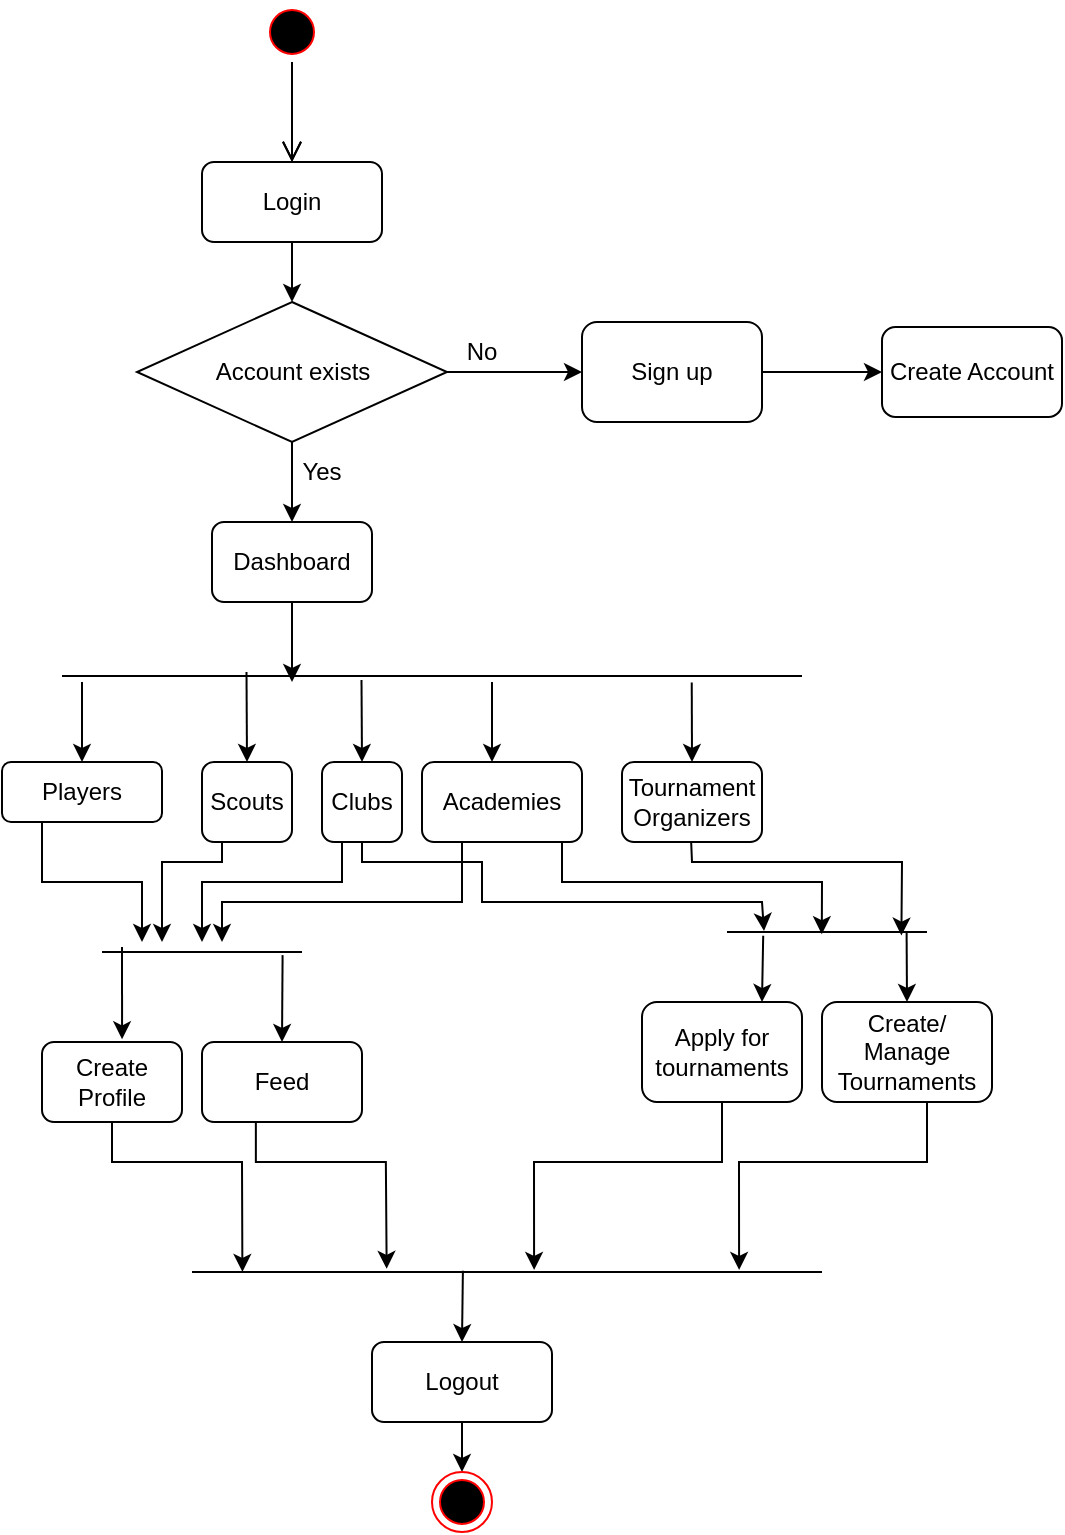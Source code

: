 <mxfile version="20.0.2" type="github">
  <diagram id="UdVXalaIFyV3JvYgVIU5" name="Page-1">
    <mxGraphModel dx="1117" dy="637" grid="1" gridSize="10" guides="1" tooltips="1" connect="1" arrows="1" fold="1" page="1" pageScale="1" pageWidth="827" pageHeight="1169" math="0" shadow="0">
      <root>
        <mxCell id="0" />
        <mxCell id="1" parent="0" />
        <mxCell id="X-x3WmzN7NNkeGSFywyI-3" value="Login" style="rounded=1;whiteSpace=wrap;html=1;fillColor=#FFFFFF;strokeWidth=1;" vertex="1" parent="1">
          <mxGeometry x="250" y="190" width="90" height="40" as="geometry" />
        </mxCell>
        <mxCell id="X-x3WmzN7NNkeGSFywyI-4" value="" style="ellipse;html=1;shape=startState;fillColor=#000000;strokeColor=#ff0000;strokeWidth=1;" vertex="1" parent="1">
          <mxGeometry x="280" y="110" width="30" height="30" as="geometry" />
        </mxCell>
        <mxCell id="X-x3WmzN7NNkeGSFywyI-5" value="" style="edgeStyle=orthogonalEdgeStyle;html=1;verticalAlign=bottom;endArrow=open;endSize=8;strokeColor=#000000;rounded=0;strokeWidth=1;" edge="1" source="X-x3WmzN7NNkeGSFywyI-4" parent="1">
          <mxGeometry relative="1" as="geometry">
            <mxPoint x="295" y="190" as="targetPoint" />
          </mxGeometry>
        </mxCell>
        <mxCell id="X-x3WmzN7NNkeGSFywyI-8" value="" style="endArrow=classic;html=1;rounded=0;strokeColor=#000000;exitX=0.5;exitY=1;exitDx=0;exitDy=0;strokeWidth=1;" edge="1" parent="1" source="X-x3WmzN7NNkeGSFywyI-3" target="X-x3WmzN7NNkeGSFywyI-9">
          <mxGeometry width="50" height="50" relative="1" as="geometry">
            <mxPoint x="300" y="340" as="sourcePoint" />
            <mxPoint x="295" y="290" as="targetPoint" />
          </mxGeometry>
        </mxCell>
        <mxCell id="X-x3WmzN7NNkeGSFywyI-15" style="edgeStyle=orthogonalEdgeStyle;rounded=0;orthogonalLoop=1;jettySize=auto;html=1;strokeColor=#000000;strokeWidth=1;" edge="1" parent="1" source="X-x3WmzN7NNkeGSFywyI-9">
          <mxGeometry relative="1" as="geometry">
            <mxPoint x="295" y="370" as="targetPoint" />
          </mxGeometry>
        </mxCell>
        <mxCell id="X-x3WmzN7NNkeGSFywyI-9" value="Account exists" style="rhombus;whiteSpace=wrap;html=1;fillColor=#FFFFFF;strokeWidth=1;" vertex="1" parent="1">
          <mxGeometry x="217.5" y="260" width="155" height="70" as="geometry" />
        </mxCell>
        <mxCell id="X-x3WmzN7NNkeGSFywyI-10" value="" style="endArrow=classic;html=1;rounded=0;strokeColor=#000000;exitX=1;exitY=0.5;exitDx=0;exitDy=0;strokeWidth=1;" edge="1" parent="1" source="X-x3WmzN7NNkeGSFywyI-9">
          <mxGeometry width="50" height="50" relative="1" as="geometry">
            <mxPoint x="530" y="340" as="sourcePoint" />
            <mxPoint x="440" y="295" as="targetPoint" />
          </mxGeometry>
        </mxCell>
        <mxCell id="X-x3WmzN7NNkeGSFywyI-11" value="No" style="text;html=1;strokeColor=none;fillColor=none;align=center;verticalAlign=middle;whiteSpace=wrap;rounded=0;strokeWidth=1;" vertex="1" parent="1">
          <mxGeometry x="360" y="270" width="60" height="30" as="geometry" />
        </mxCell>
        <mxCell id="X-x3WmzN7NNkeGSFywyI-12" value="Yes" style="text;html=1;strokeColor=none;fillColor=none;align=center;verticalAlign=middle;whiteSpace=wrap;rounded=0;strokeWidth=1;" vertex="1" parent="1">
          <mxGeometry x="280" y="330" width="60" height="30" as="geometry" />
        </mxCell>
        <mxCell id="X-x3WmzN7NNkeGSFywyI-17" value="Sign up" style="rounded=1;whiteSpace=wrap;html=1;fillColor=#FFFFFF;strokeWidth=1;" vertex="1" parent="1">
          <mxGeometry x="440" y="270" width="90" height="50" as="geometry" />
        </mxCell>
        <mxCell id="X-x3WmzN7NNkeGSFywyI-18" value="Dashboard" style="rounded=1;whiteSpace=wrap;html=1;fillColor=#FFFFFF;strokeWidth=1;" vertex="1" parent="1">
          <mxGeometry x="255" y="370" width="80" height="40" as="geometry" />
        </mxCell>
        <mxCell id="X-x3WmzN7NNkeGSFywyI-19" value="" style="edgeStyle=orthogonalEdgeStyle;html=1;verticalAlign=bottom;endArrow=open;endSize=8;strokeColor=#000000;rounded=0;strokeWidth=1;" edge="1" parent="1" source="X-x3WmzN7NNkeGSFywyI-4">
          <mxGeometry relative="1" as="geometry">
            <mxPoint x="295" y="190" as="targetPoint" />
            <mxPoint x="295" y="140" as="sourcePoint" />
            <Array as="points">
              <mxPoint x="295" y="180" />
              <mxPoint x="295" y="180" />
            </Array>
          </mxGeometry>
        </mxCell>
        <mxCell id="X-x3WmzN7NNkeGSFywyI-21" value="" style="endArrow=classic;html=1;rounded=0;strokeColor=#000000;exitX=0.5;exitY=1;exitDx=0;exitDy=0;strokeWidth=1;" edge="1" parent="1" source="X-x3WmzN7NNkeGSFywyI-18">
          <mxGeometry width="50" height="50" relative="1" as="geometry">
            <mxPoint x="300" y="540" as="sourcePoint" />
            <mxPoint x="295" y="450" as="targetPoint" />
          </mxGeometry>
        </mxCell>
        <mxCell id="X-x3WmzN7NNkeGSFywyI-22" value="" style="line;strokeWidth=1;fillColor=none;align=left;verticalAlign=middle;spacingTop=-1;spacingLeft=3;spacingRight=3;rotatable=0;labelPosition=right;points=[];portConstraint=eastwest;" vertex="1" parent="1">
          <mxGeometry x="180" y="445" width="370" height="4" as="geometry" />
        </mxCell>
        <mxCell id="X-x3WmzN7NNkeGSFywyI-24" value="" style="endArrow=classic;html=1;rounded=0;strokeColor=#000000;strokeWidth=1;" edge="1" parent="1">
          <mxGeometry width="50" height="50" relative="1" as="geometry">
            <mxPoint x="190" y="450" as="sourcePoint" />
            <mxPoint x="190" y="490" as="targetPoint" />
            <Array as="points" />
          </mxGeometry>
        </mxCell>
        <mxCell id="X-x3WmzN7NNkeGSFywyI-31" value="" style="endArrow=classic;html=1;rounded=0;strokeColor=#000000;entryX=0.5;entryY=0;entryDx=0;entryDy=0;strokeWidth=1;" edge="1" parent="1" target="X-x3WmzN7NNkeGSFywyI-34">
          <mxGeometry width="50" height="50" relative="1" as="geometry">
            <mxPoint x="272.25" y="445" as="sourcePoint" />
            <mxPoint x="272.75" y="490" as="targetPoint" />
          </mxGeometry>
        </mxCell>
        <mxCell id="X-x3WmzN7NNkeGSFywyI-32" value="Players" style="rounded=1;whiteSpace=wrap;html=1;strokeWidth=1;fillColor=#FFFFFF;" vertex="1" parent="1">
          <mxGeometry x="150" y="490" width="80" height="30" as="geometry" />
        </mxCell>
        <mxCell id="X-x3WmzN7NNkeGSFywyI-34" value="Scouts" style="rounded=1;whiteSpace=wrap;html=1;strokeWidth=1;fillColor=#FFFFFF;" vertex="1" parent="1">
          <mxGeometry x="250" y="490" width="45" height="40" as="geometry" />
        </mxCell>
        <mxCell id="X-x3WmzN7NNkeGSFywyI-36" value="Academies" style="rounded=1;whiteSpace=wrap;html=1;strokeWidth=1;fillColor=#FFFFFF;" vertex="1" parent="1">
          <mxGeometry x="360" y="490" width="80" height="40" as="geometry" />
        </mxCell>
        <mxCell id="X-x3WmzN7NNkeGSFywyI-37" value="" style="endArrow=classic;html=1;rounded=0;strokeColor=#000000;strokeWidth=1;" edge="1" parent="1">
          <mxGeometry width="50" height="50" relative="1" as="geometry">
            <mxPoint x="395" y="450" as="sourcePoint" />
            <mxPoint x="395" y="490" as="targetPoint" />
          </mxGeometry>
        </mxCell>
        <mxCell id="X-x3WmzN7NNkeGSFywyI-38" value="" style="line;strokeWidth=1;fillColor=none;align=left;verticalAlign=middle;spacingTop=-1;spacingLeft=3;spacingRight=3;rotatable=0;labelPosition=right;points=[];portConstraint=eastwest;" vertex="1" parent="1">
          <mxGeometry x="200" y="580" width="100" height="10" as="geometry" />
        </mxCell>
        <mxCell id="X-x3WmzN7NNkeGSFywyI-40" value="Create Account" style="rounded=1;whiteSpace=wrap;html=1;strokeWidth=1;fillColor=#FFFFFF;" vertex="1" parent="1">
          <mxGeometry x="590" y="272.5" width="90" height="45" as="geometry" />
        </mxCell>
        <mxCell id="X-x3WmzN7NNkeGSFywyI-41" value="" style="endArrow=classic;html=1;rounded=0;strokeColor=#000000;exitX=1;exitY=0.5;exitDx=0;exitDy=0;entryX=0;entryY=0.5;entryDx=0;entryDy=0;strokeWidth=1;" edge="1" parent="1" source="X-x3WmzN7NNkeGSFywyI-17" target="X-x3WmzN7NNkeGSFywyI-40">
          <mxGeometry width="50" height="50" relative="1" as="geometry">
            <mxPoint x="530" y="300" as="sourcePoint" />
            <mxPoint x="580" y="250" as="targetPoint" />
          </mxGeometry>
        </mxCell>
        <mxCell id="X-x3WmzN7NNkeGSFywyI-42" value="" style="endArrow=classic;html=1;rounded=0;strokeColor=#000000;entryX=0.572;entryY=-0.034;entryDx=0;entryDy=0;entryPerimeter=0;strokeWidth=1;" edge="1" parent="1" target="X-x3WmzN7NNkeGSFywyI-43">
          <mxGeometry width="50" height="50" relative="1" as="geometry">
            <mxPoint x="210" y="582.5" as="sourcePoint" />
            <mxPoint x="210" y="627.5" as="targetPoint" />
          </mxGeometry>
        </mxCell>
        <mxCell id="X-x3WmzN7NNkeGSFywyI-43" value="Create Profile" style="rounded=1;whiteSpace=wrap;html=1;strokeWidth=1;fillColor=#FFFFFF;" vertex="1" parent="1">
          <mxGeometry x="170" y="630" width="70" height="40" as="geometry" />
        </mxCell>
        <mxCell id="X-x3WmzN7NNkeGSFywyI-46" value="" style="endArrow=classic;html=1;rounded=0;strokeColor=#000000;entryX=0.5;entryY=0;entryDx=0;entryDy=0;exitX=0.903;exitY=0.656;exitDx=0;exitDy=0;exitPerimeter=0;strokeWidth=1;" edge="1" parent="1" source="X-x3WmzN7NNkeGSFywyI-38" target="X-x3WmzN7NNkeGSFywyI-47">
          <mxGeometry width="50" height="50" relative="1" as="geometry">
            <mxPoint x="290" y="590" as="sourcePoint" />
            <mxPoint x="277" y="630" as="targetPoint" />
          </mxGeometry>
        </mxCell>
        <mxCell id="X-x3WmzN7NNkeGSFywyI-47" value="Feed" style="rounded=1;whiteSpace=wrap;html=1;strokeWidth=1;fillColor=#FFFFFF;" vertex="1" parent="1">
          <mxGeometry x="250" y="630" width="80" height="40" as="geometry" />
        </mxCell>
        <mxCell id="X-x3WmzN7NNkeGSFywyI-49" value="Tournament&lt;br&gt;Organizers" style="rounded=1;whiteSpace=wrap;html=1;strokeWidth=1;fillColor=#FFFFFF;" vertex="1" parent="1">
          <mxGeometry x="460" y="490" width="70" height="40" as="geometry" />
        </mxCell>
        <mxCell id="X-x3WmzN7NNkeGSFywyI-50" value="" style="endArrow=classic;html=1;rounded=0;strokeColor=#000000;entryX=0.5;entryY=0;entryDx=0;entryDy=0;exitX=0.851;exitY=1.306;exitDx=0;exitDy=0;exitPerimeter=0;strokeWidth=1;" edge="1" parent="1" source="X-x3WmzN7NNkeGSFywyI-22" target="X-x3WmzN7NNkeGSFywyI-49">
          <mxGeometry width="50" height="50" relative="1" as="geometry">
            <mxPoint x="489" y="447" as="sourcePoint" />
            <mxPoint x="405" y="500" as="targetPoint" />
          </mxGeometry>
        </mxCell>
        <mxCell id="X-x3WmzN7NNkeGSFywyI-55" value="" style="endArrow=classic;html=1;rounded=0;strokeColor=#000000;exitX=0.25;exitY=1;exitDx=0;exitDy=0;strokeWidth=1;" edge="1" parent="1" source="X-x3WmzN7NNkeGSFywyI-32">
          <mxGeometry width="50" height="50" relative="1" as="geometry">
            <mxPoint x="430" y="480" as="sourcePoint" />
            <mxPoint x="220" y="580" as="targetPoint" />
            <Array as="points">
              <mxPoint x="170" y="550" />
              <mxPoint x="220" y="550" />
            </Array>
          </mxGeometry>
        </mxCell>
        <mxCell id="X-x3WmzN7NNkeGSFywyI-56" value="" style="endArrow=classic;html=1;rounded=0;strokeColor=#000000;strokeWidth=1;" edge="1" parent="1">
          <mxGeometry width="50" height="50" relative="1" as="geometry">
            <mxPoint x="260" y="530" as="sourcePoint" />
            <mxPoint x="230" y="580" as="targetPoint" />
            <Array as="points">
              <mxPoint x="260" y="540" />
              <mxPoint x="230" y="540" />
            </Array>
          </mxGeometry>
        </mxCell>
        <mxCell id="X-x3WmzN7NNkeGSFywyI-60" value="Create/ Manage Tournaments" style="rounded=1;whiteSpace=wrap;html=1;strokeWidth=1;fillColor=#FFFFFF;" vertex="1" parent="1">
          <mxGeometry x="560" y="610" width="85" height="50" as="geometry" />
        </mxCell>
        <mxCell id="X-x3WmzN7NNkeGSFywyI-64" value="" style="endArrow=classic;html=1;rounded=0;strokeColor=#000000;entryX=0.474;entryY=0.61;entryDx=0;entryDy=0;entryPerimeter=0;strokeWidth=1;" edge="1" parent="1" target="X-x3WmzN7NNkeGSFywyI-61">
          <mxGeometry width="50" height="50" relative="1" as="geometry">
            <mxPoint x="430" y="530" as="sourcePoint" />
            <mxPoint x="430" y="570" as="targetPoint" />
            <Array as="points">
              <mxPoint x="430" y="550" />
              <mxPoint x="560" y="550" />
            </Array>
          </mxGeometry>
        </mxCell>
        <mxCell id="X-x3WmzN7NNkeGSFywyI-65" value="" style="endArrow=classic;html=1;rounded=0;strokeColor=#000000;entryX=0.5;entryY=0;entryDx=0;entryDy=0;startArrow=none;exitX=0.898;exitY=0.541;exitDx=0;exitDy=0;exitPerimeter=0;strokeWidth=1;" edge="1" parent="1" source="X-x3WmzN7NNkeGSFywyI-61" target="X-x3WmzN7NNkeGSFywyI-60">
          <mxGeometry width="50" height="50" relative="1" as="geometry">
            <mxPoint x="600" y="580" as="sourcePoint" />
            <mxPoint x="562.08" y="620" as="targetPoint" />
          </mxGeometry>
        </mxCell>
        <mxCell id="X-x3WmzN7NNkeGSFywyI-66" value="" style="endArrow=classic;html=1;rounded=0;strokeColor=#000000;entryX=0.872;entryY=0.681;entryDx=0;entryDy=0;entryPerimeter=0;strokeWidth=1;" edge="1" parent="1" target="X-x3WmzN7NNkeGSFywyI-61">
          <mxGeometry width="50" height="50" relative="1" as="geometry">
            <mxPoint x="494.58" y="530.0" as="sourcePoint" />
            <mxPoint x="494.78" y="576.33" as="targetPoint" />
            <Array as="points">
              <mxPoint x="495" y="540" />
              <mxPoint x="600" y="540" />
            </Array>
          </mxGeometry>
        </mxCell>
        <mxCell id="X-x3WmzN7NNkeGSFywyI-61" value="" style="line;strokeWidth=1;fillColor=none;align=left;verticalAlign=middle;spacingTop=-1;spacingLeft=3;spacingRight=3;rotatable=0;labelPosition=right;points=[];portConstraint=eastwest;" vertex="1" parent="1">
          <mxGeometry x="512.5" y="570" width="100" height="10" as="geometry" />
        </mxCell>
        <mxCell id="X-x3WmzN7NNkeGSFywyI-71" value="Apply for tournaments" style="rounded=1;whiteSpace=wrap;html=1;strokeWidth=1;fillColor=#FFFFFF;" vertex="1" parent="1">
          <mxGeometry x="470" y="610" width="80" height="50" as="geometry" />
        </mxCell>
        <mxCell id="X-x3WmzN7NNkeGSFywyI-72" value="Clubs" style="rounded=1;whiteSpace=wrap;html=1;strokeWidth=1;fillColor=#FFFFFF;" vertex="1" parent="1">
          <mxGeometry x="310" y="490" width="40" height="40" as="geometry" />
        </mxCell>
        <mxCell id="X-x3WmzN7NNkeGSFywyI-73" value="" style="endArrow=classic;html=1;rounded=0;strokeColor=#000000;strokeWidth=1;" edge="1" parent="1">
          <mxGeometry width="50" height="50" relative="1" as="geometry">
            <mxPoint x="329.75" y="449" as="sourcePoint" />
            <mxPoint x="330" y="490" as="targetPoint" />
          </mxGeometry>
        </mxCell>
        <mxCell id="X-x3WmzN7NNkeGSFywyI-74" value="" style="endArrow=classic;html=1;rounded=0;strokeColor=#000000;strokeWidth=1;exitX=0.25;exitY=1;exitDx=0;exitDy=0;" edge="1" parent="1" source="X-x3WmzN7NNkeGSFywyI-72">
          <mxGeometry width="50" height="50" relative="1" as="geometry">
            <mxPoint x="390" y="620" as="sourcePoint" />
            <mxPoint x="250" y="580" as="targetPoint" />
            <Array as="points">
              <mxPoint x="320" y="550" />
              <mxPoint x="250" y="550" />
              <mxPoint x="250" y="560" />
            </Array>
          </mxGeometry>
        </mxCell>
        <mxCell id="X-x3WmzN7NNkeGSFywyI-75" value="" style="endArrow=classic;html=1;rounded=0;strokeColor=#000000;strokeWidth=1;exitX=0.25;exitY=1;exitDx=0;exitDy=0;" edge="1" parent="1" source="X-x3WmzN7NNkeGSFywyI-36">
          <mxGeometry width="50" height="50" relative="1" as="geometry">
            <mxPoint x="390" y="620" as="sourcePoint" />
            <mxPoint x="260" y="580" as="targetPoint" />
            <Array as="points">
              <mxPoint x="380" y="560" />
              <mxPoint x="260" y="560" />
            </Array>
          </mxGeometry>
        </mxCell>
        <mxCell id="X-x3WmzN7NNkeGSFywyI-76" value="" style="endArrow=classic;html=1;rounded=0;strokeColor=#000000;strokeWidth=1;exitX=0.5;exitY=1;exitDx=0;exitDy=0;entryX=0.185;entryY=0.451;entryDx=0;entryDy=0;entryPerimeter=0;" edge="1" parent="1" source="X-x3WmzN7NNkeGSFywyI-72" target="X-x3WmzN7NNkeGSFywyI-61">
          <mxGeometry width="50" height="50" relative="1" as="geometry">
            <mxPoint x="400" y="640" as="sourcePoint" />
            <mxPoint x="459.7" y="594.98" as="targetPoint" />
            <Array as="points">
              <mxPoint x="330" y="540" />
              <mxPoint x="390" y="540" />
              <mxPoint x="390" y="560" />
              <mxPoint x="530" y="560" />
            </Array>
          </mxGeometry>
        </mxCell>
        <mxCell id="X-x3WmzN7NNkeGSFywyI-77" value="" style="endArrow=classic;html=1;rounded=0;strokeColor=#000000;strokeWidth=1;exitX=0.181;exitY=0.69;exitDx=0;exitDy=0;exitPerimeter=0;entryX=0.75;entryY=0;entryDx=0;entryDy=0;" edge="1" parent="1" source="X-x3WmzN7NNkeGSFywyI-61" target="X-x3WmzN7NNkeGSFywyI-71">
          <mxGeometry width="50" height="50" relative="1" as="geometry">
            <mxPoint x="480" y="680" as="sourcePoint" />
            <mxPoint x="530" y="630" as="targetPoint" />
          </mxGeometry>
        </mxCell>
        <mxCell id="X-x3WmzN7NNkeGSFywyI-78" value="" style="line;strokeWidth=1;fillColor=none;align=left;verticalAlign=middle;spacingTop=-1;spacingLeft=3;spacingRight=3;rotatable=0;labelPosition=right;points=[];portConstraint=eastwest;" vertex="1" parent="1">
          <mxGeometry x="245" y="740" width="315" height="10" as="geometry" />
        </mxCell>
        <mxCell id="X-x3WmzN7NNkeGSFywyI-79" value="" style="endArrow=classic;html=1;rounded=0;strokeColor=#000000;strokeWidth=1;exitX=0.5;exitY=1;exitDx=0;exitDy=0;entryX=0.08;entryY=0.495;entryDx=0;entryDy=0;entryPerimeter=0;" edge="1" parent="1" source="X-x3WmzN7NNkeGSFywyI-43" target="X-x3WmzN7NNkeGSFywyI-78">
          <mxGeometry width="50" height="50" relative="1" as="geometry">
            <mxPoint x="380" y="760" as="sourcePoint" />
            <mxPoint x="430" y="710" as="targetPoint" />
            <Array as="points">
              <mxPoint x="205" y="690" />
              <mxPoint x="270" y="690" />
            </Array>
          </mxGeometry>
        </mxCell>
        <mxCell id="X-x3WmzN7NNkeGSFywyI-80" value="" style="endArrow=classic;html=1;rounded=0;strokeColor=#000000;strokeWidth=1;exitX=0.5;exitY=1;exitDx=0;exitDy=0;entryX=0.309;entryY=0.34;entryDx=0;entryDy=0;entryPerimeter=0;" edge="1" parent="1" target="X-x3WmzN7NNkeGSFywyI-78">
          <mxGeometry width="50" height="50" relative="1" as="geometry">
            <mxPoint x="276.93" y="670" as="sourcePoint" />
            <mxPoint x="343.075" y="743.6" as="targetPoint" />
            <Array as="points">
              <mxPoint x="276.93" y="690" />
              <mxPoint x="341.93" y="690" />
            </Array>
          </mxGeometry>
        </mxCell>
        <mxCell id="X-x3WmzN7NNkeGSFywyI-81" value="" style="endArrow=classic;html=1;rounded=0;strokeColor=#000000;strokeWidth=1;exitX=0.5;exitY=1;exitDx=0;exitDy=0;entryX=0.543;entryY=0.395;entryDx=0;entryDy=0;entryPerimeter=0;" edge="1" parent="1" source="X-x3WmzN7NNkeGSFywyI-71" target="X-x3WmzN7NNkeGSFywyI-78">
          <mxGeometry width="50" height="50" relative="1" as="geometry">
            <mxPoint x="450" y="720" as="sourcePoint" />
            <mxPoint x="500" y="670" as="targetPoint" />
            <Array as="points">
              <mxPoint x="510" y="690" />
              <mxPoint x="416" y="690" />
            </Array>
          </mxGeometry>
        </mxCell>
        <mxCell id="X-x3WmzN7NNkeGSFywyI-82" value="" style="endArrow=classic;html=1;rounded=0;strokeColor=#000000;strokeWidth=1;exitX=0.5;exitY=1;exitDx=0;exitDy=0;entryX=0.543;entryY=0.395;entryDx=0;entryDy=0;entryPerimeter=0;" edge="1" parent="1">
          <mxGeometry width="50" height="50" relative="1" as="geometry">
            <mxPoint x="612.5" y="660" as="sourcePoint" />
            <mxPoint x="518.545" y="743.95" as="targetPoint" />
            <Array as="points">
              <mxPoint x="612.5" y="690" />
              <mxPoint x="518.5" y="690" />
            </Array>
          </mxGeometry>
        </mxCell>
        <mxCell id="X-x3WmzN7NNkeGSFywyI-83" value="Logout" style="rounded=1;whiteSpace=wrap;html=1;strokeWidth=1;fillColor=#FFFFFF;" vertex="1" parent="1">
          <mxGeometry x="335" y="780" width="90" height="40" as="geometry" />
        </mxCell>
        <mxCell id="X-x3WmzN7NNkeGSFywyI-84" value="" style="endArrow=classic;html=1;rounded=0;strokeColor=#000000;strokeWidth=1;exitX=0.43;exitY=0.433;exitDx=0;exitDy=0;exitPerimeter=0;entryX=0.5;entryY=0;entryDx=0;entryDy=0;" edge="1" parent="1" source="X-x3WmzN7NNkeGSFywyI-78" target="X-x3WmzN7NNkeGSFywyI-83">
          <mxGeometry width="50" height="50" relative="1" as="geometry">
            <mxPoint x="470" y="800" as="sourcePoint" />
            <mxPoint x="520" y="750" as="targetPoint" />
          </mxGeometry>
        </mxCell>
        <mxCell id="X-x3WmzN7NNkeGSFywyI-85" value="" style="endArrow=classic;html=1;rounded=0;strokeColor=#000000;strokeWidth=1;exitX=0.5;exitY=1;exitDx=0;exitDy=0;" edge="1" parent="1" source="X-x3WmzN7NNkeGSFywyI-83" target="X-x3WmzN7NNkeGSFywyI-86">
          <mxGeometry width="50" height="50" relative="1" as="geometry">
            <mxPoint x="372.5" y="890" as="sourcePoint" />
            <mxPoint x="380" y="860" as="targetPoint" />
          </mxGeometry>
        </mxCell>
        <mxCell id="X-x3WmzN7NNkeGSFywyI-86" value="" style="ellipse;html=1;shape=endState;fillColor=#000000;strokeColor=#ff0000;strokeWidth=1;" vertex="1" parent="1">
          <mxGeometry x="365" y="845" width="30" height="30" as="geometry" />
        </mxCell>
      </root>
    </mxGraphModel>
  </diagram>
</mxfile>
